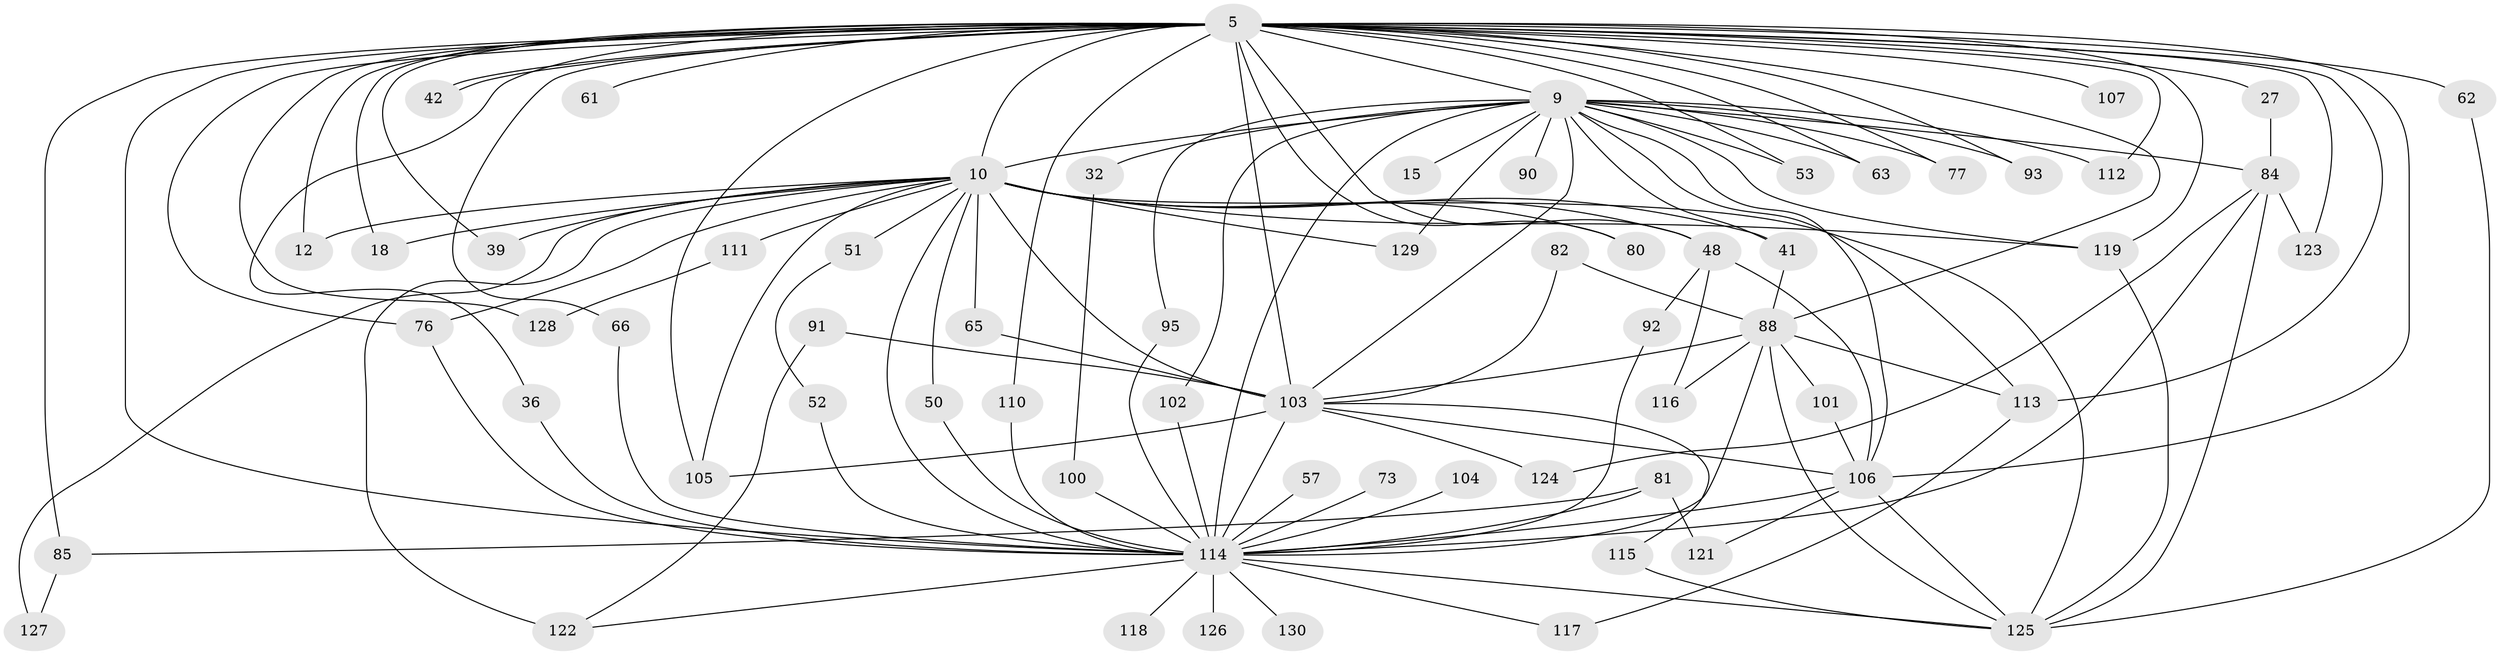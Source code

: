 // original degree distribution, {16: 0.007692307692307693, 15: 0.007692307692307693, 30: 0.007692307692307693, 22: 0.023076923076923078, 33: 0.007692307692307693, 21: 0.007692307692307693, 28: 0.007692307692307693, 25: 0.007692307692307693, 3: 0.2153846153846154, 2: 0.5384615384615384, 5: 0.03076923076923077, 6: 0.03076923076923077, 10: 0.007692307692307693, 4: 0.08461538461538462, 7: 0.015384615384615385}
// Generated by graph-tools (version 1.1) at 2025/44/03/09/25 04:44:20]
// undirected, 65 vertices, 129 edges
graph export_dot {
graph [start="1"]
  node [color=gray90,style=filled];
  5 [super="+3"];
  9 [super="+7"];
  10 [super="+4"];
  12;
  15;
  18;
  27;
  32;
  36;
  39;
  41 [super="+38"];
  42;
  48 [super="+23"];
  50;
  51;
  52;
  53;
  57;
  61;
  62;
  63;
  65;
  66;
  73;
  76 [super="+37+71"];
  77;
  80;
  81 [super="+16+54"];
  82;
  84 [super="+13"];
  85 [super="+79"];
  88 [super="+26+30+75"];
  90;
  91;
  92 [super="+68"];
  93;
  95;
  100 [super="+98"];
  101;
  102;
  103 [super="+74+87"];
  104;
  105 [super="+69"];
  106 [super="+97+99"];
  107 [super="+94"];
  110;
  111;
  112;
  113 [super="+40+83+59"];
  114 [super="+72+49+109+8+58"];
  115;
  116;
  117;
  118;
  119 [super="+96"];
  121;
  122 [super="+11+78"];
  123;
  124;
  125 [super="+47+120+108"];
  126;
  127;
  128;
  129;
  130;
  5 -- 9 [weight=4];
  5 -- 10 [weight=4];
  5 -- 12;
  5 -- 18;
  5 -- 27;
  5 -- 36;
  5 -- 39;
  5 -- 42;
  5 -- 42;
  5 -- 53;
  5 -- 62 [weight=2];
  5 -- 63;
  5 -- 66;
  5 -- 85 [weight=2];
  5 -- 93;
  5 -- 107 [weight=4];
  5 -- 110;
  5 -- 128;
  5 -- 77;
  5 -- 80;
  5 -- 88 [weight=3];
  5 -- 105 [weight=2];
  5 -- 112;
  5 -- 123;
  5 -- 61;
  5 -- 48;
  5 -- 119 [weight=2];
  5 -- 103 [weight=4];
  5 -- 114 [weight=7];
  5 -- 76;
  5 -- 113 [weight=2];
  5 -- 106 [weight=3];
  9 -- 10 [weight=4];
  9 -- 15 [weight=2];
  9 -- 32 [weight=2];
  9 -- 63;
  9 -- 90 [weight=2];
  9 -- 93;
  9 -- 95;
  9 -- 102;
  9 -- 106 [weight=2];
  9 -- 114 [weight=5];
  9 -- 119 [weight=3];
  9 -- 129;
  9 -- 77;
  9 -- 84 [weight=2];
  9 -- 112;
  9 -- 53;
  9 -- 41;
  9 -- 103 [weight=5];
  9 -- 113 [weight=4];
  10 -- 12;
  10 -- 39;
  10 -- 50;
  10 -- 51 [weight=2];
  10 -- 65;
  10 -- 111 [weight=2];
  10 -- 127;
  10 -- 129;
  10 -- 80;
  10 -- 18;
  10 -- 48 [weight=2];
  10 -- 122 [weight=3];
  10 -- 119;
  10 -- 41;
  10 -- 105 [weight=2];
  10 -- 103 [weight=5];
  10 -- 114 [weight=4];
  10 -- 125 [weight=3];
  10 -- 76;
  27 -- 84;
  32 -- 100;
  36 -- 114;
  41 -- 88;
  48 -- 116;
  48 -- 92 [weight=2];
  48 -- 106;
  50 -- 114;
  51 -- 52;
  52 -- 114;
  57 -- 114 [weight=2];
  62 -- 125;
  65 -- 103;
  66 -- 114;
  73 -- 114 [weight=2];
  76 -- 114 [weight=2];
  81 -- 85;
  81 -- 121;
  81 -- 114 [weight=3];
  82 -- 88;
  82 -- 103;
  84 -- 123;
  84 -- 124;
  84 -- 114;
  84 -- 125;
  85 -- 127;
  88 -- 101;
  88 -- 116;
  88 -- 125 [weight=2];
  88 -- 113;
  88 -- 103;
  88 -- 114 [weight=2];
  91 -- 122;
  91 -- 103;
  92 -- 114;
  95 -- 114;
  100 -- 114 [weight=2];
  101 -- 106;
  102 -- 114;
  103 -- 105;
  103 -- 115;
  103 -- 124;
  103 -- 114 [weight=8];
  103 -- 106 [weight=2];
  104 -- 114 [weight=2];
  106 -- 114;
  106 -- 121;
  106 -- 125;
  110 -- 114;
  111 -- 128;
  113 -- 117;
  114 -- 126 [weight=2];
  114 -- 117;
  114 -- 130 [weight=2];
  114 -- 118;
  114 -- 122 [weight=2];
  114 -- 125 [weight=2];
  115 -- 125;
  119 -- 125;
}
